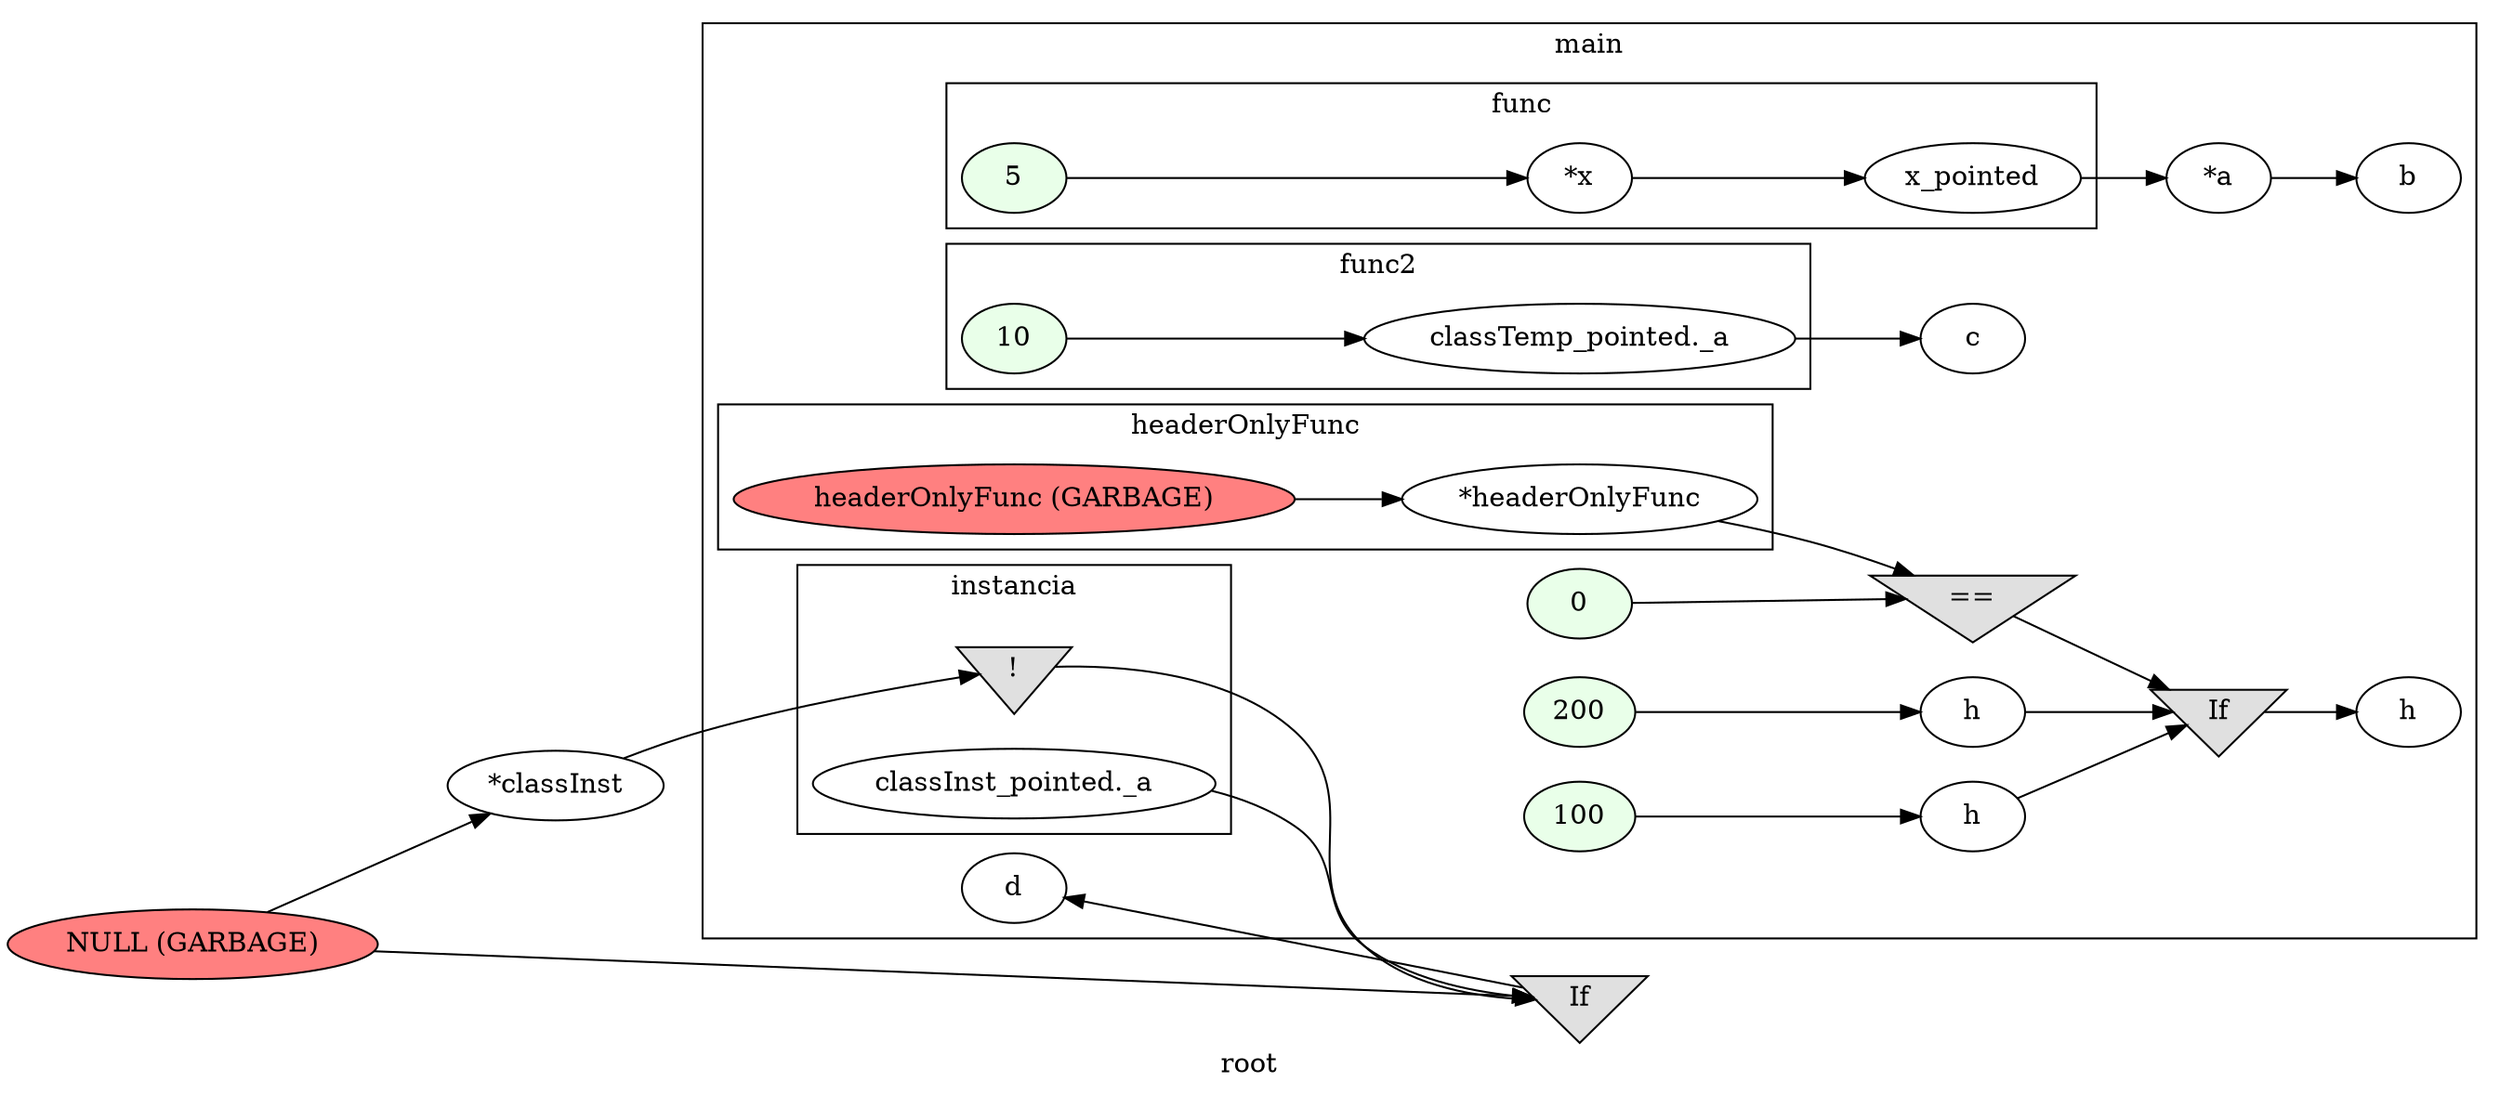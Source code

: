 digraph G
{
rankdir=LR;
label = "root";
	node_000011 [ label = "NULL (GARBAGE)", style=filled, fillcolor="#FF8080", startinglines=29 ]
	node_000012 [ label = "*classInst", startingline=29 ]
	node_000016 [ label = "If", shape=invtriangle, style=filled, fillcolor="#E0E0E0", startinglines=45 ]
subgraph cluster_1 {
label = "main";
parent = "G";
startinglines = "36_38_38";
	node_000005 [ label = "*a", startingline=41 ]
	node_000006 [ label = "b", startingline=41 ]
	node_000010 [ label = "c", startingline=22 ]
	node_000015 [ label = "d", startingline=45 ]
	node_000017 [ label = "200", style=filled, fillcolor="#E9FFE9", startinglines=47 ]
	node_000018 [ label = "h", startingline=47 ]
	node_000020 [ label = "0", style=filled, fillcolor="#E9FFE9", startinglines=48 ]
	node_000023 [ label = "==", shape=invtriangle, style=filled, fillcolor="#E0E0E0", startinglines=48 ]
	node_000024 [ label = "100", style=filled, fillcolor="#E9FFE9", startinglines=49 ]
	node_000025 [ label = "h", startingline=49 ]
	node_000026 [ label = "If", shape=invtriangle, style=filled, fillcolor="#E0E0E0", startinglines=49 ]
	node_000027 [ label = "h", startingline=49 ]
subgraph cluster_2 {
label = "func";
parent = "cluster_1";
startinglines = "38_38_40";
	node_000002 [ label = "5", style=filled, fillcolor="#E9FFE9", startinglines=7 ]
	node_000003 [ label = "*x", startingline=7 ]
	node_000004 [ label = "x_pointed", startingline=7 ]
}
subgraph cluster_3 {
label = "func2";
parent = "cluster_1";
startinglines = "8_41_42";
	node_000008 [ label = "10", style=filled, fillcolor="#E9FFE9", startinglines=21 ]
	node_000009 [ label = "classTemp_pointed._a", startingline=21 ]
}
subgraph cluster_4 {
label = "instancia";
parent = "cluster_1";
startinglines = "21_22_44";
	node_000013 [ label = "!", shape=invtriangle, style=filled, fillcolor="#E0E0E0", startinglines=29 ]
	node_000014 [ label = "classInst_pointed._a", startingline=31 ]
}
subgraph cluster_5 {
label = "headerOnlyFunc";
parent = "cluster_1";
startinglines = "45_47_48";
	node_000021 [ label = "headerOnlyFunc (GARBAGE)", style=filled, fillcolor="#FF8080", startinglines=48 ]
	node_000022 [ label = "*headerOnlyFunc", startingline=48 ]
}
}
	node_000011 -> node_000012
	node_000011 -> node_000016
	node_000012 -> node_000013
	node_000016 -> node_000015
	node_000005 -> node_000006
	node_000017 -> node_000018
	node_000018 -> node_000026
	node_000020 -> node_000023
	node_000023 -> node_000026
	node_000024 -> node_000025
	node_000025 -> node_000026
	node_000026 -> node_000027
	node_000002 -> node_000003
	node_000003 -> node_000004
	node_000004 -> node_000005
	node_000008 -> node_000009
	node_000009 -> node_000010
	node_000013 -> node_000016
	node_000014 -> node_000016
	node_000021 -> node_000022
	node_000022 -> node_000023
}
